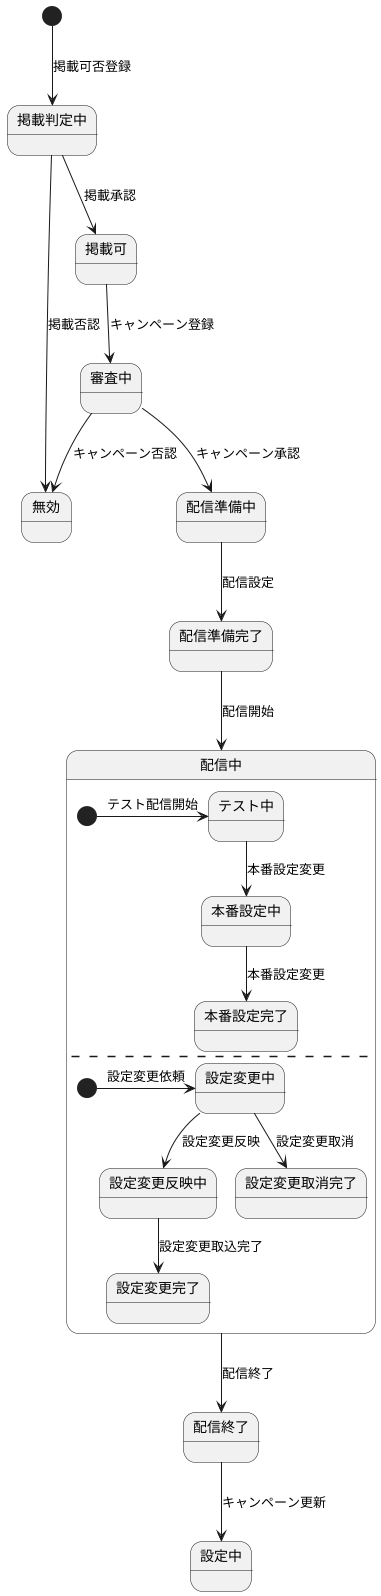@startuml

[*]            --> 掲載判定中 	  : 掲載可否登録
掲載判定中     --> 無効       	  : 掲載否認
掲載判定中     --> 掲載可     	  : 掲載承認
掲載可         --> 審査中     	  : キャンペーン登録
審査中         --> 配信準備中     : キャンペーン承認
審査中         --> 無効       	  : キャンペーン否認
配信準備中     --> 配信準備完了	  : 配信設定
配信準備完了   --> 配信中     	  : 配信開始

state 配信中 {
  [*] 	          -> テスト中       : テスト配信開始
  テスト中       --> 本番設定中     : 本番設定変更
  本番設定中     --> 本番設定完了     : 本番設定変更
  --
  [*] 	          -> 設定変更中       : 設定変更依頼
  設定変更中     --> 設定変更反映中   : 設定変更反映
  設定変更中     --> 設定変更取消完了 : 設定変更取消
  設定変更反映中 --> 設定変更完了     : 設定変更取込完了
}

配信中 	       --> 配信終了   	  : 配信終了
配信終了       --> 設定中         : キャンペーン更新

@enduml
